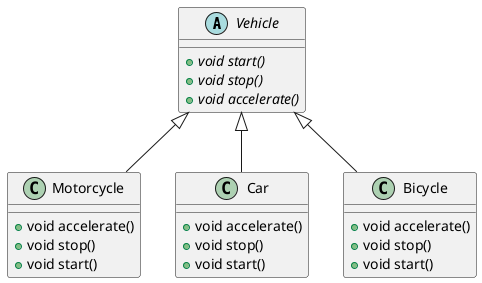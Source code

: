 @startuml
abstract class Vehicle {
+ {abstract}void start()
+ {abstract}void stop()
+ {abstract}void accelerate()
}

class Motorcycle {
+ void accelerate()
+ void stop()
+ void start()
}

class Car {
+ void accelerate()
+ void stop()
+ void start()
}

class Bicycle {
+ void accelerate()
+ void stop()
+ void start()
}



Vehicle <|-- Motorcycle
Vehicle <|-- Car
Vehicle <|-- Bicycle
@enduml